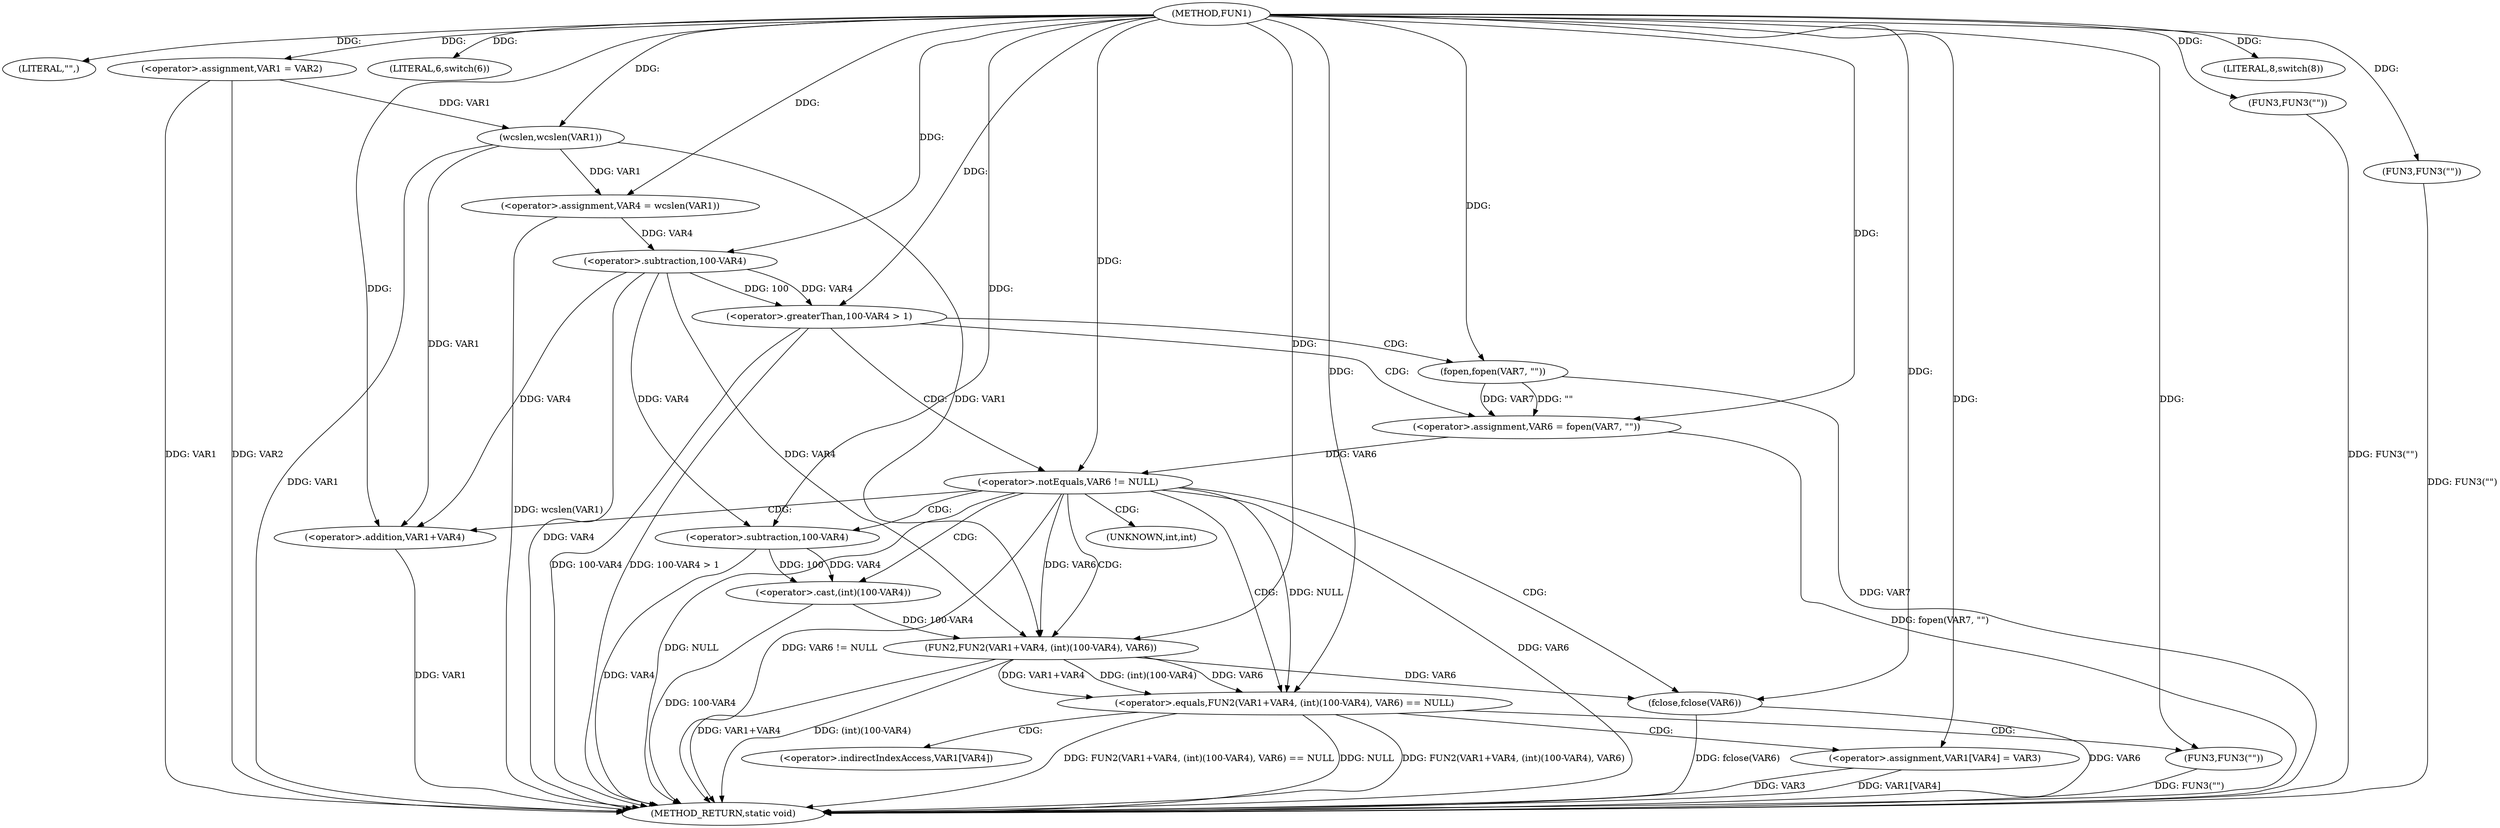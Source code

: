 digraph FUN1 {  
"1000100" [label = "(METHOD,FUN1)" ]
"1000172" [label = "(METHOD_RETURN,static void)" ]
"1000103" [label = "(LITERAL,\"\",)" ]
"1000104" [label = "(<operator>.assignment,VAR1 = VAR2)" ]
"1000108" [label = "(LITERAL,6,switch(6))" ]
"1000113" [label = "(<operator>.assignment,VAR4 = wcslen(VAR1))" ]
"1000115" [label = "(wcslen,wcslen(VAR1))" ]
"1000119" [label = "(<operator>.greaterThan,100-VAR4 > 1)" ]
"1000120" [label = "(<operator>.subtraction,100-VAR4)" ]
"1000125" [label = "(<operator>.assignment,VAR6 = fopen(VAR7, \"\"))" ]
"1000127" [label = "(fopen,fopen(VAR7, \"\"))" ]
"1000131" [label = "(<operator>.notEquals,VAR6 != NULL)" ]
"1000136" [label = "(<operator>.equals,FUN2(VAR1+VAR4, (int)(100-VAR4), VAR6) == NULL)" ]
"1000137" [label = "(FUN2,FUN2(VAR1+VAR4, (int)(100-VAR4), VAR6))" ]
"1000138" [label = "(<operator>.addition,VAR1+VAR4)" ]
"1000141" [label = "(<operator>.cast,(int)(100-VAR4))" ]
"1000143" [label = "(<operator>.subtraction,100-VAR4)" ]
"1000149" [label = "(FUN3,FUN3(\"\"))" ]
"1000151" [label = "(<operator>.assignment,VAR1[VAR4] = VAR3)" ]
"1000156" [label = "(fclose,fclose(VAR6))" ]
"1000160" [label = "(FUN3,FUN3(\"\"))" ]
"1000164" [label = "(LITERAL,8,switch(8))" ]
"1000167" [label = "(FUN3,FUN3(\"\"))" ]
"1000142" [label = "(UNKNOWN,int,int)" ]
"1000152" [label = "(<operator>.indirectIndexAccess,VAR1[VAR4])" ]
  "1000156" -> "1000172"  [ label = "DDG: VAR6"] 
  "1000104" -> "1000172"  [ label = "DDG: VAR1"] 
  "1000160" -> "1000172"  [ label = "DDG: FUN3(\"\")"] 
  "1000151" -> "1000172"  [ label = "DDG: VAR1[VAR4]"] 
  "1000113" -> "1000172"  [ label = "DDG: wcslen(VAR1)"] 
  "1000149" -> "1000172"  [ label = "DDG: FUN3(\"\")"] 
  "1000125" -> "1000172"  [ label = "DDG: fopen(VAR7, \"\")"] 
  "1000131" -> "1000172"  [ label = "DDG: NULL"] 
  "1000119" -> "1000172"  [ label = "DDG: 100-VAR4 > 1"] 
  "1000131" -> "1000172"  [ label = "DDG: VAR6 != NULL"] 
  "1000131" -> "1000172"  [ label = "DDG: VAR6"] 
  "1000137" -> "1000172"  [ label = "DDG: (int)(100-VAR4)"] 
  "1000138" -> "1000172"  [ label = "DDG: VAR1"] 
  "1000151" -> "1000172"  [ label = "DDG: VAR3"] 
  "1000167" -> "1000172"  [ label = "DDG: FUN3(\"\")"] 
  "1000119" -> "1000172"  [ label = "DDG: 100-VAR4"] 
  "1000141" -> "1000172"  [ label = "DDG: 100-VAR4"] 
  "1000136" -> "1000172"  [ label = "DDG: FUN2(VAR1+VAR4, (int)(100-VAR4), VAR6) == NULL"] 
  "1000120" -> "1000172"  [ label = "DDG: VAR4"] 
  "1000143" -> "1000172"  [ label = "DDG: VAR4"] 
  "1000137" -> "1000172"  [ label = "DDG: VAR1+VAR4"] 
  "1000127" -> "1000172"  [ label = "DDG: VAR7"] 
  "1000156" -> "1000172"  [ label = "DDG: fclose(VAR6)"] 
  "1000136" -> "1000172"  [ label = "DDG: NULL"] 
  "1000115" -> "1000172"  [ label = "DDG: VAR1"] 
  "1000136" -> "1000172"  [ label = "DDG: FUN2(VAR1+VAR4, (int)(100-VAR4), VAR6)"] 
  "1000104" -> "1000172"  [ label = "DDG: VAR2"] 
  "1000100" -> "1000103"  [ label = "DDG: "] 
  "1000100" -> "1000104"  [ label = "DDG: "] 
  "1000100" -> "1000108"  [ label = "DDG: "] 
  "1000115" -> "1000113"  [ label = "DDG: VAR1"] 
  "1000100" -> "1000113"  [ label = "DDG: "] 
  "1000104" -> "1000115"  [ label = "DDG: VAR1"] 
  "1000100" -> "1000115"  [ label = "DDG: "] 
  "1000120" -> "1000119"  [ label = "DDG: 100"] 
  "1000120" -> "1000119"  [ label = "DDG: VAR4"] 
  "1000100" -> "1000120"  [ label = "DDG: "] 
  "1000113" -> "1000120"  [ label = "DDG: VAR4"] 
  "1000100" -> "1000119"  [ label = "DDG: "] 
  "1000127" -> "1000125"  [ label = "DDG: VAR7"] 
  "1000127" -> "1000125"  [ label = "DDG: \"\""] 
  "1000100" -> "1000125"  [ label = "DDG: "] 
  "1000100" -> "1000127"  [ label = "DDG: "] 
  "1000125" -> "1000131"  [ label = "DDG: VAR6"] 
  "1000100" -> "1000131"  [ label = "DDG: "] 
  "1000137" -> "1000136"  [ label = "DDG: VAR1+VAR4"] 
  "1000137" -> "1000136"  [ label = "DDG: (int)(100-VAR4)"] 
  "1000137" -> "1000136"  [ label = "DDG: VAR6"] 
  "1000115" -> "1000137"  [ label = "DDG: VAR1"] 
  "1000100" -> "1000137"  [ label = "DDG: "] 
  "1000120" -> "1000137"  [ label = "DDG: VAR4"] 
  "1000115" -> "1000138"  [ label = "DDG: VAR1"] 
  "1000100" -> "1000138"  [ label = "DDG: "] 
  "1000120" -> "1000138"  [ label = "DDG: VAR4"] 
  "1000141" -> "1000137"  [ label = "DDG: 100-VAR4"] 
  "1000143" -> "1000141"  [ label = "DDG: 100"] 
  "1000143" -> "1000141"  [ label = "DDG: VAR4"] 
  "1000100" -> "1000143"  [ label = "DDG: "] 
  "1000120" -> "1000143"  [ label = "DDG: VAR4"] 
  "1000131" -> "1000137"  [ label = "DDG: VAR6"] 
  "1000131" -> "1000136"  [ label = "DDG: NULL"] 
  "1000100" -> "1000136"  [ label = "DDG: "] 
  "1000100" -> "1000149"  [ label = "DDG: "] 
  "1000100" -> "1000151"  [ label = "DDG: "] 
  "1000137" -> "1000156"  [ label = "DDG: VAR6"] 
  "1000100" -> "1000156"  [ label = "DDG: "] 
  "1000100" -> "1000160"  [ label = "DDG: "] 
  "1000100" -> "1000164"  [ label = "DDG: "] 
  "1000100" -> "1000167"  [ label = "DDG: "] 
  "1000119" -> "1000125"  [ label = "CDG: "] 
  "1000119" -> "1000127"  [ label = "CDG: "] 
  "1000119" -> "1000131"  [ label = "CDG: "] 
  "1000131" -> "1000142"  [ label = "CDG: "] 
  "1000131" -> "1000156"  [ label = "CDG: "] 
  "1000131" -> "1000141"  [ label = "CDG: "] 
  "1000131" -> "1000136"  [ label = "CDG: "] 
  "1000131" -> "1000143"  [ label = "CDG: "] 
  "1000131" -> "1000137"  [ label = "CDG: "] 
  "1000131" -> "1000138"  [ label = "CDG: "] 
  "1000136" -> "1000152"  [ label = "CDG: "] 
  "1000136" -> "1000149"  [ label = "CDG: "] 
  "1000136" -> "1000151"  [ label = "CDG: "] 
}
